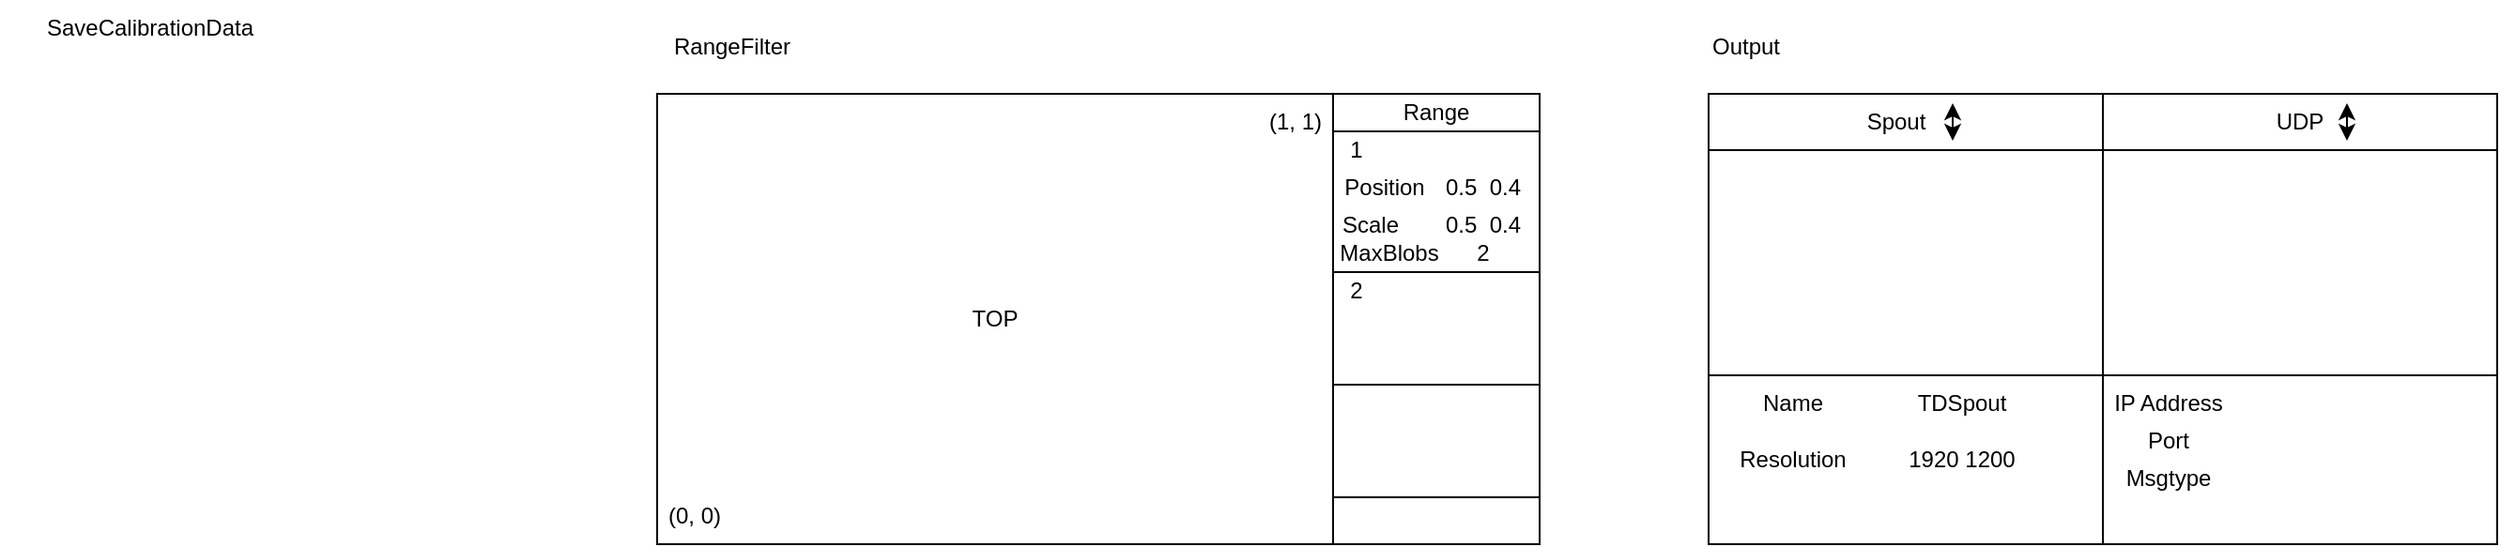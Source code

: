 <mxfile version="21.6.8">
  <diagram name="Page-1" id="PTLDEucUwfswKOIp6RfA">
    <mxGraphModel dx="472" dy="743" grid="1" gridSize="10" guides="1" tooltips="1" connect="1" arrows="1" fold="1" page="1" pageScale="1" pageWidth="2000" pageHeight="2000" math="0" shadow="0">
      <root>
        <mxCell id="0" />
        <mxCell id="1" parent="0" />
        <mxCell id="8p7Qgni6rClprwhoJNzF-7" value="" style="rounded=0;whiteSpace=wrap;html=1;" parent="1" vertex="1">
          <mxGeometry x="790" y="240" width="110" height="240" as="geometry" />
        </mxCell>
        <mxCell id="8p7Qgni6rClprwhoJNzF-2" value="TOP" style="rounded=0;whiteSpace=wrap;html=1;" parent="1" vertex="1">
          <mxGeometry x="430" y="240" width="360" height="240" as="geometry" />
        </mxCell>
        <mxCell id="8p7Qgni6rClprwhoJNzF-3" value="RangeFilter" style="text;strokeColor=none;align=center;fillColor=none;html=1;verticalAlign=middle;whiteSpace=wrap;rounded=0;" parent="1" vertex="1">
          <mxGeometry x="430" y="200" width="80" height="30" as="geometry" />
        </mxCell>
        <mxCell id="8p7Qgni6rClprwhoJNzF-4" value="Range" style="text;strokeColor=none;align=center;fillColor=none;html=1;verticalAlign=middle;whiteSpace=wrap;rounded=0;" parent="1" vertex="1">
          <mxGeometry x="805" y="240" width="80" height="20" as="geometry" />
        </mxCell>
        <mxCell id="8p7Qgni6rClprwhoJNzF-5" value="(0, 0)" style="text;strokeColor=none;align=center;fillColor=none;html=1;verticalAlign=middle;whiteSpace=wrap;rounded=0;" parent="1" vertex="1">
          <mxGeometry x="430" y="450" width="40" height="30" as="geometry" />
        </mxCell>
        <mxCell id="8p7Qgni6rClprwhoJNzF-6" value="(1, 1)" style="text;strokeColor=none;align=center;fillColor=none;html=1;verticalAlign=middle;whiteSpace=wrap;rounded=0;" parent="1" vertex="1">
          <mxGeometry x="750" y="240" width="40" height="30" as="geometry" />
        </mxCell>
        <mxCell id="8p7Qgni6rClprwhoJNzF-8" value="" style="rounded=0;whiteSpace=wrap;html=1;" parent="1" vertex="1">
          <mxGeometry x="790" y="260" width="110" height="80" as="geometry" />
        </mxCell>
        <mxCell id="8p7Qgni6rClprwhoJNzF-9" value="" style="rounded=0;whiteSpace=wrap;html=1;" parent="1" vertex="1">
          <mxGeometry x="790" y="335" width="110" height="60" as="geometry" />
        </mxCell>
        <mxCell id="8p7Qgni6rClprwhoJNzF-10" value="" style="rounded=0;whiteSpace=wrap;html=1;" parent="1" vertex="1">
          <mxGeometry x="790" y="395" width="110" height="60" as="geometry" />
        </mxCell>
        <mxCell id="8p7Qgni6rClprwhoJNzF-11" value="1" style="text;strokeColor=none;align=center;fillColor=none;html=1;verticalAlign=middle;whiteSpace=wrap;rounded=0;" parent="1" vertex="1">
          <mxGeometry x="790" y="260" width="25" height="20" as="geometry" />
        </mxCell>
        <mxCell id="8p7Qgni6rClprwhoJNzF-12" value="Position" style="text;strokeColor=none;align=center;fillColor=none;html=1;verticalAlign=middle;whiteSpace=wrap;rounded=0;" parent="1" vertex="1">
          <mxGeometry x="805" y="280" width="25" height="20" as="geometry" />
        </mxCell>
        <mxCell id="8p7Qgni6rClprwhoJNzF-13" value="Scale" style="text;strokeColor=none;align=center;fillColor=none;html=1;verticalAlign=middle;whiteSpace=wrap;rounded=0;" parent="1" vertex="1">
          <mxGeometry x="790" y="300" width="40" height="20" as="geometry" />
        </mxCell>
        <mxCell id="8p7Qgni6rClprwhoJNzF-14" value="0.5&amp;nbsp; 0.4" style="text;strokeColor=none;align=center;fillColor=none;html=1;verticalAlign=middle;whiteSpace=wrap;rounded=0;" parent="1" vertex="1">
          <mxGeometry x="840" y="280" width="60" height="20" as="geometry" />
        </mxCell>
        <mxCell id="8p7Qgni6rClprwhoJNzF-15" value="0.5&amp;nbsp; 0.4" style="text;strokeColor=none;align=center;fillColor=none;html=1;verticalAlign=middle;whiteSpace=wrap;rounded=0;" parent="1" vertex="1">
          <mxGeometry x="840" y="300" width="60" height="20" as="geometry" />
        </mxCell>
        <mxCell id="8p7Qgni6rClprwhoJNzF-16" value="Output" style="text;strokeColor=none;align=center;fillColor=none;html=1;verticalAlign=middle;whiteSpace=wrap;rounded=0;" parent="1" vertex="1">
          <mxGeometry x="970" y="200" width="80" height="30" as="geometry" />
        </mxCell>
        <mxCell id="8p7Qgni6rClprwhoJNzF-17" value="" style="rounded=0;whiteSpace=wrap;html=1;" parent="1" vertex="1">
          <mxGeometry x="990" y="240" width="420" height="240" as="geometry" />
        </mxCell>
        <mxCell id="8p7Qgni6rClprwhoJNzF-18" value="2" style="text;strokeColor=none;align=center;fillColor=none;html=1;verticalAlign=middle;whiteSpace=wrap;rounded=0;" parent="1" vertex="1">
          <mxGeometry x="790" y="335" width="25" height="20" as="geometry" />
        </mxCell>
        <mxCell id="8p7Qgni6rClprwhoJNzF-19" value="" style="rounded=0;whiteSpace=wrap;html=1;" parent="1" vertex="1">
          <mxGeometry x="990" y="240" width="210" height="240" as="geometry" />
        </mxCell>
        <mxCell id="8p7Qgni6rClprwhoJNzF-20" value="Spout" style="text;strokeColor=none;align=center;fillColor=none;html=1;verticalAlign=middle;whiteSpace=wrap;rounded=0;" parent="1" vertex="1">
          <mxGeometry x="1050" y="240" width="80" height="30" as="geometry" />
        </mxCell>
        <mxCell id="8p7Qgni6rClprwhoJNzF-21" value="" style="rounded=0;whiteSpace=wrap;html=1;" parent="1" vertex="1">
          <mxGeometry x="990" y="270" width="210" height="120" as="geometry" />
        </mxCell>
        <mxCell id="8p7Qgni6rClprwhoJNzF-22" value="Name" style="text;strokeColor=none;align=center;fillColor=none;html=1;verticalAlign=middle;whiteSpace=wrap;rounded=0;" parent="1" vertex="1">
          <mxGeometry x="1010" y="390" width="50" height="30" as="geometry" />
        </mxCell>
        <mxCell id="8p7Qgni6rClprwhoJNzF-23" value="UDP" style="text;strokeColor=none;align=center;fillColor=none;html=1;verticalAlign=middle;whiteSpace=wrap;rounded=0;" parent="1" vertex="1">
          <mxGeometry x="1265" y="240" width="80" height="30" as="geometry" />
        </mxCell>
        <mxCell id="8p7Qgni6rClprwhoJNzF-24" value="TDSpout" style="text;strokeColor=none;align=center;fillColor=none;html=1;verticalAlign=middle;whiteSpace=wrap;rounded=0;" parent="1" vertex="1">
          <mxGeometry x="1080" y="390" width="90" height="30" as="geometry" />
        </mxCell>
        <mxCell id="8p7Qgni6rClprwhoJNzF-25" value="Resolution" style="text;strokeColor=none;align=center;fillColor=none;html=1;verticalAlign=middle;whiteSpace=wrap;rounded=0;" parent="1" vertex="1">
          <mxGeometry x="1000" y="420" width="70" height="30" as="geometry" />
        </mxCell>
        <mxCell id="8p7Qgni6rClprwhoJNzF-26" value="1920 1200" style="text;strokeColor=none;align=center;fillColor=none;html=1;verticalAlign=middle;whiteSpace=wrap;rounded=0;" parent="1" vertex="1">
          <mxGeometry x="1090" y="420" width="70" height="30" as="geometry" />
        </mxCell>
        <mxCell id="8p7Qgni6rClprwhoJNzF-27" value="" style="rounded=0;whiteSpace=wrap;html=1;" parent="1" vertex="1">
          <mxGeometry x="1200" y="270" width="210" height="120" as="geometry" />
        </mxCell>
        <mxCell id="8p7Qgni6rClprwhoJNzF-28" value="IP Address" style="text;strokeColor=none;align=center;fillColor=none;html=1;verticalAlign=middle;whiteSpace=wrap;rounded=0;" parent="1" vertex="1">
          <mxGeometry x="1200" y="390" width="70" height="30" as="geometry" />
        </mxCell>
        <mxCell id="8p7Qgni6rClprwhoJNzF-29" value="Port" style="text;strokeColor=none;align=center;fillColor=none;html=1;verticalAlign=middle;whiteSpace=wrap;rounded=0;" parent="1" vertex="1">
          <mxGeometry x="1200" y="410" width="70" height="30" as="geometry" />
        </mxCell>
        <mxCell id="8p7Qgni6rClprwhoJNzF-30" value="Msgtype" style="text;strokeColor=none;align=center;fillColor=none;html=1;verticalAlign=middle;whiteSpace=wrap;rounded=0;" parent="1" vertex="1">
          <mxGeometry x="1200" y="430" width="70" height="30" as="geometry" />
        </mxCell>
        <mxCell id="8p7Qgni6rClprwhoJNzF-31" value="" style="endArrow=classic;startArrow=classic;html=1;rounded=0;" parent="1" edge="1">
          <mxGeometry width="50" height="50" relative="1" as="geometry">
            <mxPoint x="1120" y="265" as="sourcePoint" />
            <mxPoint x="1120" y="245" as="targetPoint" />
          </mxGeometry>
        </mxCell>
        <mxCell id="8p7Qgni6rClprwhoJNzF-32" value="" style="endArrow=classic;startArrow=classic;html=1;rounded=0;" parent="1" edge="1">
          <mxGeometry width="50" height="50" relative="1" as="geometry">
            <mxPoint x="1330" y="265" as="sourcePoint" />
            <mxPoint x="1330" y="245" as="targetPoint" />
          </mxGeometry>
        </mxCell>
        <mxCell id="8p7Qgni6rClprwhoJNzF-33" value="SaveCalibrationData" style="text;strokeColor=none;align=center;fillColor=none;html=1;verticalAlign=middle;whiteSpace=wrap;rounded=0;" parent="1" vertex="1">
          <mxGeometry x="80" y="190" width="160" height="30" as="geometry" />
        </mxCell>
        <mxCell id="8p7Qgni6rClprwhoJNzF-34" value="MaxBlobs" style="text;strokeColor=none;align=center;fillColor=none;html=1;verticalAlign=middle;whiteSpace=wrap;rounded=0;" parent="1" vertex="1">
          <mxGeometry x="790" y="315" width="60" height="20" as="geometry" />
        </mxCell>
        <mxCell id="8p7Qgni6rClprwhoJNzF-35" value="2" style="text;strokeColor=none;align=center;fillColor=none;html=1;verticalAlign=middle;whiteSpace=wrap;rounded=0;" parent="1" vertex="1">
          <mxGeometry x="840" y="315" width="60" height="20" as="geometry" />
        </mxCell>
      </root>
    </mxGraphModel>
  </diagram>
</mxfile>
